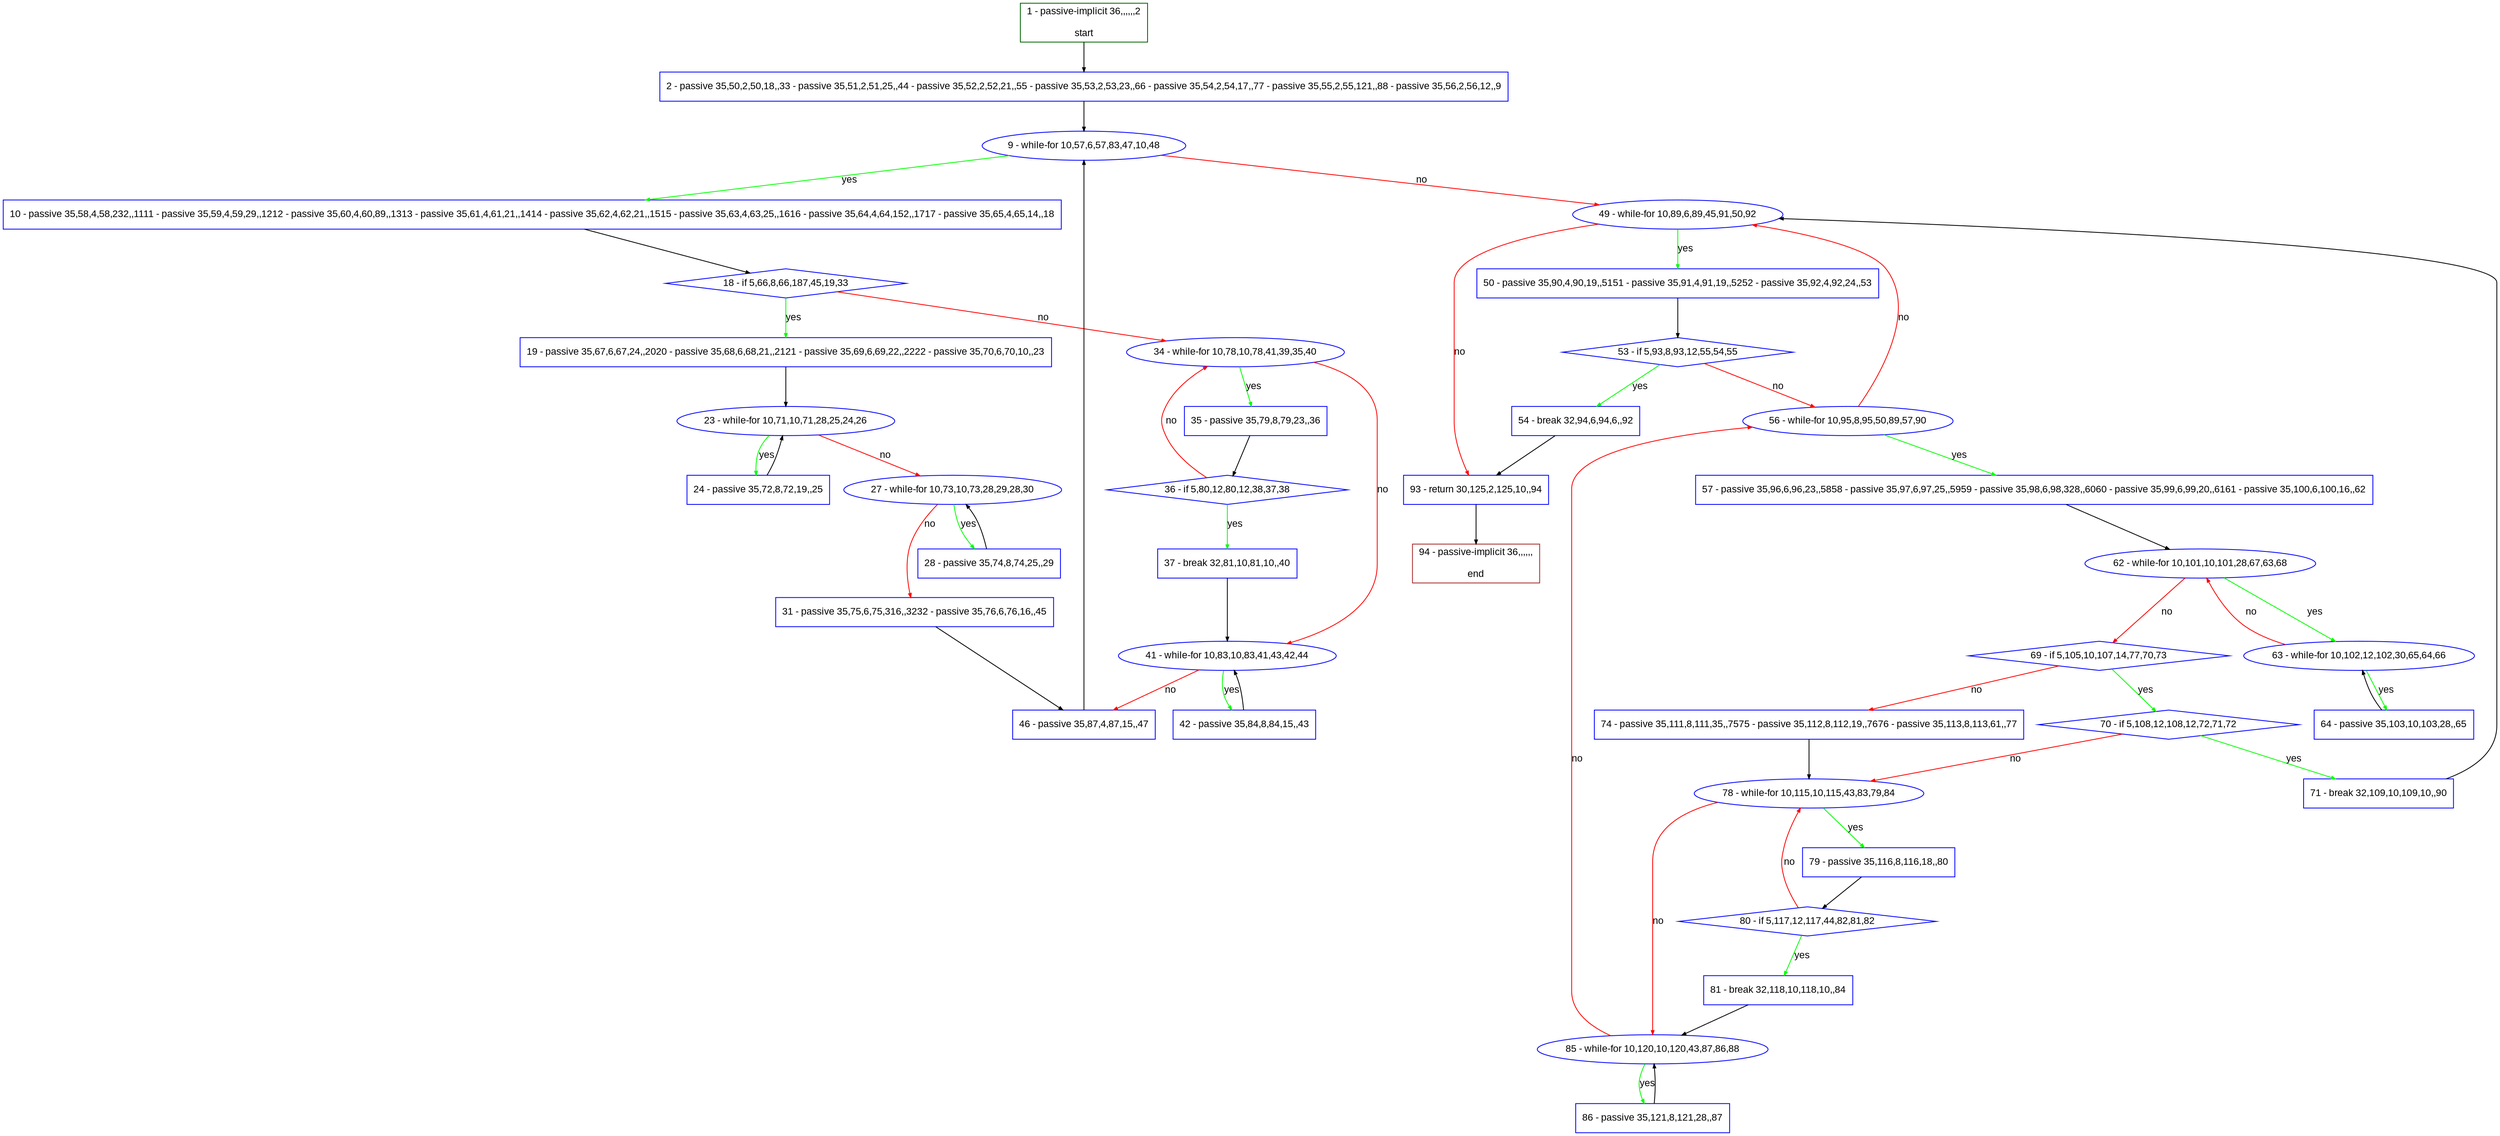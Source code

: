 digraph "" {
  graph [pack="true", label="", fontsize="12", packmode="clust", fontname="Arial", fillcolor="#FFFFCC", bgcolor="white", style="rounded,filled", compound="true"];
  node [node_initialized="no", label="", color="grey", fontsize="12", fillcolor="white", fontname="Arial", style="filled", shape="rectangle", compound="true", fixedsize="false"];
  edge [fontcolor="black", arrowhead="normal", arrowtail="none", arrowsize="0.5", ltail="", label="", color="black", fontsize="12", lhead="", fontname="Arial", dir="forward", compound="true"];
  __N1 [label="2 - passive 35,50,2,50,18,,33 - passive 35,51,2,51,25,,44 - passive 35,52,2,52,21,,55 - passive 35,53,2,53,23,,66 - passive 35,54,2,54,17,,77 - passive 35,55,2,55,121,,88 - passive 35,56,2,56,12,,9", color="#0000ff", fillcolor="#ffffff", style="filled", shape="box"];
  __N2 [label="1 - passive-implicit 36,,,,,,2\n\nstart", color="#006400", fillcolor="#ffffff", style="filled", shape="box"];
  __N3 [label="9 - while-for 10,57,6,57,83,47,10,48", color="#0000ff", fillcolor="#ffffff", style="filled", shape="oval"];
  __N4 [label="10 - passive 35,58,4,58,232,,1111 - passive 35,59,4,59,29,,1212 - passive 35,60,4,60,89,,1313 - passive 35,61,4,61,21,,1414 - passive 35,62,4,62,21,,1515 - passive 35,63,4,63,25,,1616 - passive 35,64,4,64,152,,1717 - passive 35,65,4,65,14,,18", color="#0000ff", fillcolor="#ffffff", style="filled", shape="box"];
  __N5 [label="49 - while-for 10,89,6,89,45,91,50,92", color="#0000ff", fillcolor="#ffffff", style="filled", shape="oval"];
  __N6 [label="18 - if 5,66,8,66,187,45,19,33", color="#0000ff", fillcolor="#ffffff", style="filled", shape="diamond"];
  __N7 [label="19 - passive 35,67,6,67,24,,2020 - passive 35,68,6,68,21,,2121 - passive 35,69,6,69,22,,2222 - passive 35,70,6,70,10,,23", color="#0000ff", fillcolor="#ffffff", style="filled", shape="box"];
  __N8 [label="34 - while-for 10,78,10,78,41,39,35,40", color="#0000ff", fillcolor="#ffffff", style="filled", shape="oval"];
  __N9 [label="23 - while-for 10,71,10,71,28,25,24,26", color="#0000ff", fillcolor="#ffffff", style="filled", shape="oval"];
  __N10 [label="24 - passive 35,72,8,72,19,,25", color="#0000ff", fillcolor="#ffffff", style="filled", shape="box"];
  __N11 [label="27 - while-for 10,73,10,73,28,29,28,30", color="#0000ff", fillcolor="#ffffff", style="filled", shape="oval"];
  __N12 [label="28 - passive 35,74,8,74,25,,29", color="#0000ff", fillcolor="#ffffff", style="filled", shape="box"];
  __N13 [label="31 - passive 35,75,6,75,316,,3232 - passive 35,76,6,76,16,,45", color="#0000ff", fillcolor="#ffffff", style="filled", shape="box"];
  __N14 [label="46 - passive 35,87,4,87,15,,47", color="#0000ff", fillcolor="#ffffff", style="filled", shape="box"];
  __N15 [label="35 - passive 35,79,8,79,23,,36", color="#0000ff", fillcolor="#ffffff", style="filled", shape="box"];
  __N16 [label="41 - while-for 10,83,10,83,41,43,42,44", color="#0000ff", fillcolor="#ffffff", style="filled", shape="oval"];
  __N17 [label="36 - if 5,80,12,80,12,38,37,38", color="#0000ff", fillcolor="#ffffff", style="filled", shape="diamond"];
  __N18 [label="37 - break 32,81,10,81,10,,40", color="#0000ff", fillcolor="#ffffff", style="filled", shape="box"];
  __N19 [label="42 - passive 35,84,8,84,15,,43", color="#0000ff", fillcolor="#ffffff", style="filled", shape="box"];
  __N20 [label="50 - passive 35,90,4,90,19,,5151 - passive 35,91,4,91,19,,5252 - passive 35,92,4,92,24,,53", color="#0000ff", fillcolor="#ffffff", style="filled", shape="box"];
  __N21 [label="93 - return 30,125,2,125,10,,94", color="#0000ff", fillcolor="#ffffff", style="filled", shape="box"];
  __N22 [label="53 - if 5,93,8,93,12,55,54,55", color="#0000ff", fillcolor="#ffffff", style="filled", shape="diamond"];
  __N23 [label="54 - break 32,94,6,94,6,,92", color="#0000ff", fillcolor="#ffffff", style="filled", shape="box"];
  __N24 [label="56 - while-for 10,95,8,95,50,89,57,90", color="#0000ff", fillcolor="#ffffff", style="filled", shape="oval"];
  __N25 [label="57 - passive 35,96,6,96,23,,5858 - passive 35,97,6,97,25,,5959 - passive 35,98,6,98,328,,6060 - passive 35,99,6,99,20,,6161 - passive 35,100,6,100,16,,62", color="#0000ff", fillcolor="#ffffff", style="filled", shape="box"];
  __N26 [label="62 - while-for 10,101,10,101,28,67,63,68", color="#0000ff", fillcolor="#ffffff", style="filled", shape="oval"];
  __N27 [label="63 - while-for 10,102,12,102,30,65,64,66", color="#0000ff", fillcolor="#ffffff", style="filled", shape="oval"];
  __N28 [label="69 - if 5,105,10,107,14,77,70,73", color="#0000ff", fillcolor="#ffffff", style="filled", shape="diamond"];
  __N29 [label="64 - passive 35,103,10,103,28,,65", color="#0000ff", fillcolor="#ffffff", style="filled", shape="box"];
  __N30 [label="70 - if 5,108,12,108,12,72,71,72", color="#0000ff", fillcolor="#ffffff", style="filled", shape="diamond"];
  __N31 [label="74 - passive 35,111,8,111,35,,7575 - passive 35,112,8,112,19,,7676 - passive 35,113,8,113,61,,77", color="#0000ff", fillcolor="#ffffff", style="filled", shape="box"];
  __N32 [label="71 - break 32,109,10,109,10,,90", color="#0000ff", fillcolor="#ffffff", style="filled", shape="box"];
  __N33 [label="78 - while-for 10,115,10,115,43,83,79,84", color="#0000ff", fillcolor="#ffffff", style="filled", shape="oval"];
  __N34 [label="79 - passive 35,116,8,116,18,,80", color="#0000ff", fillcolor="#ffffff", style="filled", shape="box"];
  __N35 [label="85 - while-for 10,120,10,120,43,87,86,88", color="#0000ff", fillcolor="#ffffff", style="filled", shape="oval"];
  __N36 [label="80 - if 5,117,12,117,44,82,81,82", color="#0000ff", fillcolor="#ffffff", style="filled", shape="diamond"];
  __N37 [label="81 - break 32,118,10,118,10,,84", color="#0000ff", fillcolor="#ffffff", style="filled", shape="box"];
  __N38 [label="86 - passive 35,121,8,121,28,,87", color="#0000ff", fillcolor="#ffffff", style="filled", shape="box"];
  __N39 [label="94 - passive-implicit 36,,,,,,\n\nend", color="#a52a2a", fillcolor="#ffffff", style="filled", shape="box"];
  __N2 -> __N1 [arrowhead="normal", arrowtail="none", color="#000000", label="", dir="forward"];
  __N1 -> __N3 [arrowhead="normal", arrowtail="none", color="#000000", label="", dir="forward"];
  __N3 -> __N4 [arrowhead="normal", arrowtail="none", color="#00ff00", label="yes", dir="forward"];
  __N3 -> __N5 [arrowhead="normal", arrowtail="none", color="#ff0000", label="no", dir="forward"];
  __N4 -> __N6 [arrowhead="normal", arrowtail="none", color="#000000", label="", dir="forward"];
  __N6 -> __N7 [arrowhead="normal", arrowtail="none", color="#00ff00", label="yes", dir="forward"];
  __N6 -> __N8 [arrowhead="normal", arrowtail="none", color="#ff0000", label="no", dir="forward"];
  __N7 -> __N9 [arrowhead="normal", arrowtail="none", color="#000000", label="", dir="forward"];
  __N9 -> __N10 [arrowhead="normal", arrowtail="none", color="#00ff00", label="yes", dir="forward"];
  __N10 -> __N9 [arrowhead="normal", arrowtail="none", color="#000000", label="", dir="forward"];
  __N9 -> __N11 [arrowhead="normal", arrowtail="none", color="#ff0000", label="no", dir="forward"];
  __N11 -> __N12 [arrowhead="normal", arrowtail="none", color="#00ff00", label="yes", dir="forward"];
  __N12 -> __N11 [arrowhead="normal", arrowtail="none", color="#000000", label="", dir="forward"];
  __N11 -> __N13 [arrowhead="normal", arrowtail="none", color="#ff0000", label="no", dir="forward"];
  __N13 -> __N14 [arrowhead="normal", arrowtail="none", color="#000000", label="", dir="forward"];
  __N8 -> __N15 [arrowhead="normal", arrowtail="none", color="#00ff00", label="yes", dir="forward"];
  __N8 -> __N16 [arrowhead="normal", arrowtail="none", color="#ff0000", label="no", dir="forward"];
  __N15 -> __N17 [arrowhead="normal", arrowtail="none", color="#000000", label="", dir="forward"];
  __N17 -> __N8 [arrowhead="normal", arrowtail="none", color="#ff0000", label="no", dir="forward"];
  __N17 -> __N18 [arrowhead="normal", arrowtail="none", color="#00ff00", label="yes", dir="forward"];
  __N18 -> __N16 [arrowhead="normal", arrowtail="none", color="#000000", label="", dir="forward"];
  __N16 -> __N19 [arrowhead="normal", arrowtail="none", color="#00ff00", label="yes", dir="forward"];
  __N19 -> __N16 [arrowhead="normal", arrowtail="none", color="#000000", label="", dir="forward"];
  __N16 -> __N14 [arrowhead="normal", arrowtail="none", color="#ff0000", label="no", dir="forward"];
  __N14 -> __N3 [arrowhead="normal", arrowtail="none", color="#000000", label="", dir="forward"];
  __N5 -> __N20 [arrowhead="normal", arrowtail="none", color="#00ff00", label="yes", dir="forward"];
  __N5 -> __N21 [arrowhead="normal", arrowtail="none", color="#ff0000", label="no", dir="forward"];
  __N20 -> __N22 [arrowhead="normal", arrowtail="none", color="#000000", label="", dir="forward"];
  __N22 -> __N23 [arrowhead="normal", arrowtail="none", color="#00ff00", label="yes", dir="forward"];
  __N22 -> __N24 [arrowhead="normal", arrowtail="none", color="#ff0000", label="no", dir="forward"];
  __N23 -> __N21 [arrowhead="normal", arrowtail="none", color="#000000", label="", dir="forward"];
  __N24 -> __N5 [arrowhead="normal", arrowtail="none", color="#ff0000", label="no", dir="forward"];
  __N24 -> __N25 [arrowhead="normal", arrowtail="none", color="#00ff00", label="yes", dir="forward"];
  __N25 -> __N26 [arrowhead="normal", arrowtail="none", color="#000000", label="", dir="forward"];
  __N26 -> __N27 [arrowhead="normal", arrowtail="none", color="#00ff00", label="yes", dir="forward"];
  __N27 -> __N26 [arrowhead="normal", arrowtail="none", color="#ff0000", label="no", dir="forward"];
  __N26 -> __N28 [arrowhead="normal", arrowtail="none", color="#ff0000", label="no", dir="forward"];
  __N27 -> __N29 [arrowhead="normal", arrowtail="none", color="#00ff00", label="yes", dir="forward"];
  __N29 -> __N27 [arrowhead="normal", arrowtail="none", color="#000000", label="", dir="forward"];
  __N28 -> __N30 [arrowhead="normal", arrowtail="none", color="#00ff00", label="yes", dir="forward"];
  __N28 -> __N31 [arrowhead="normal", arrowtail="none", color="#ff0000", label="no", dir="forward"];
  __N30 -> __N32 [arrowhead="normal", arrowtail="none", color="#00ff00", label="yes", dir="forward"];
  __N30 -> __N33 [arrowhead="normal", arrowtail="none", color="#ff0000", label="no", dir="forward"];
  __N32 -> __N5 [arrowhead="normal", arrowtail="none", color="#000000", label="", dir="forward"];
  __N31 -> __N33 [arrowhead="normal", arrowtail="none", color="#000000", label="", dir="forward"];
  __N33 -> __N34 [arrowhead="normal", arrowtail="none", color="#00ff00", label="yes", dir="forward"];
  __N33 -> __N35 [arrowhead="normal", arrowtail="none", color="#ff0000", label="no", dir="forward"];
  __N34 -> __N36 [arrowhead="normal", arrowtail="none", color="#000000", label="", dir="forward"];
  __N36 -> __N33 [arrowhead="normal", arrowtail="none", color="#ff0000", label="no", dir="forward"];
  __N36 -> __N37 [arrowhead="normal", arrowtail="none", color="#00ff00", label="yes", dir="forward"];
  __N37 -> __N35 [arrowhead="normal", arrowtail="none", color="#000000", label="", dir="forward"];
  __N35 -> __N24 [arrowhead="normal", arrowtail="none", color="#ff0000", label="no", dir="forward"];
  __N35 -> __N38 [arrowhead="normal", arrowtail="none", color="#00ff00", label="yes", dir="forward"];
  __N38 -> __N35 [arrowhead="normal", arrowtail="none", color="#000000", label="", dir="forward"];
  __N21 -> __N39 [arrowhead="normal", arrowtail="none", color="#000000", label="", dir="forward"];
}

